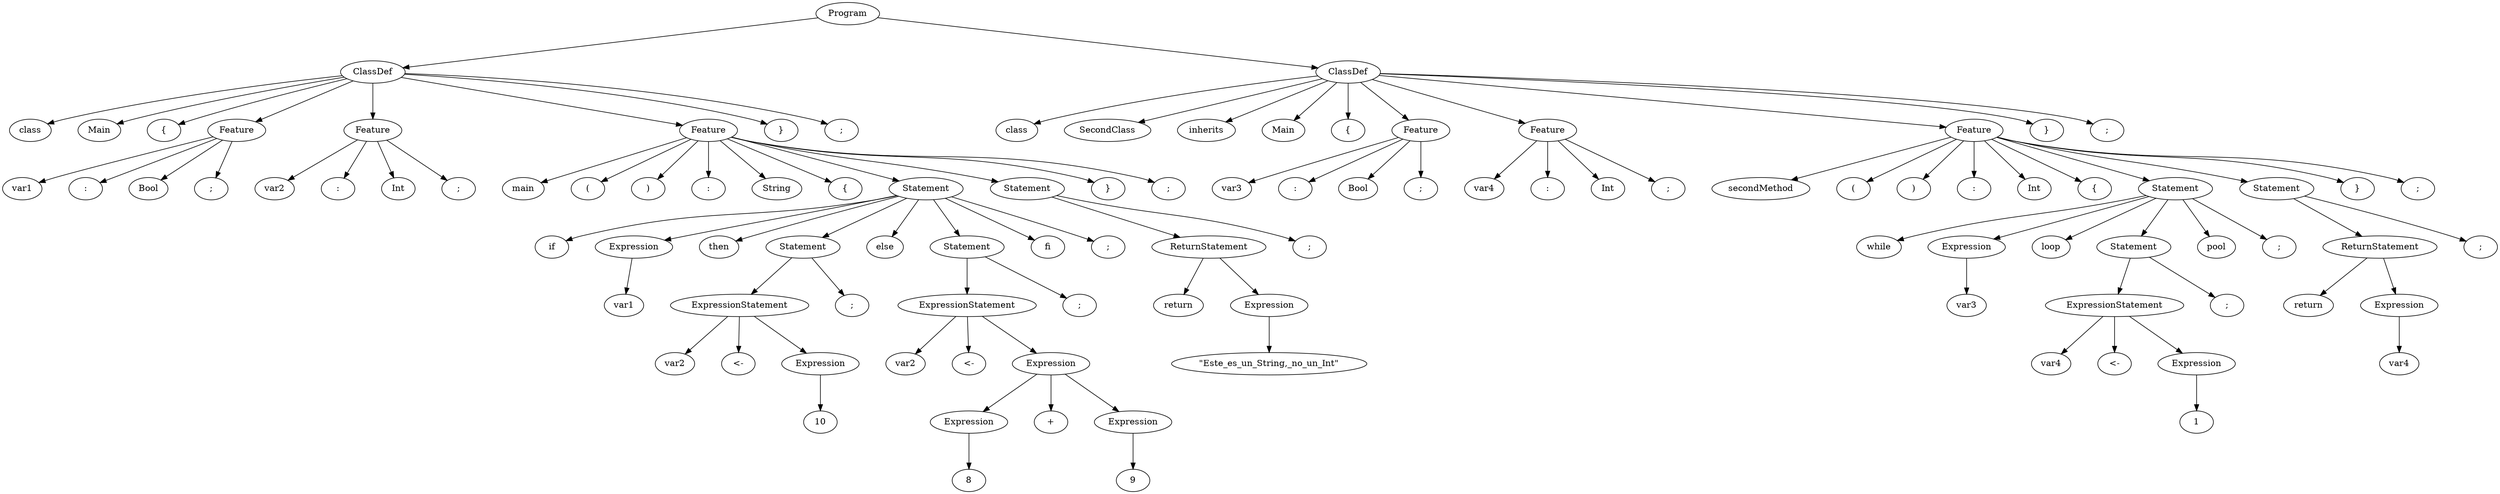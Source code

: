 digraph tree {
rankdir=TB;
nodesep=0.6;
ranksep=0.8;
    "Program_2340662294816" [label="Program"];
    "ClassDef_2340662295040" [label="ClassDef"];
    "class_2340646877888" [label="class"];
    "Main_2340687928000" [label="Main"];
    "{_2340687927680" [label="{"];
    "Feature_2340662295152" [label="Feature"];
    "var1_2340687929728" [label="var1"];
    ":_2340687930368" [label=":"];
    "Bool_2340687930432" [label="Bool"];
    ";_2340687930496" [label=";"];
    "Feature_2340662295600" [label="Feature"];
    "var2_2340687930240" [label="var2"];
    ":_2340687930688" [label=":"];
    "Int_2340687930752" [label="Int"];
    ";_2340687930816" [label=";"];
    "Feature_2340662295712" [label="Feature"];
    "main_2340687930944" [label="main"];
    "(_2340687931072" [label="("];
    ")_2340687931200" [label=")"];
    ":_2340687931264" [label=":"];
    "String_2340687931328" [label="String"];
    "{_2340687931456" [label="{"];
    "Statement_2340662295936" [label="Statement"];
    "if_2340659977600" [label="if"];
    "Expression_2340662296048" [label="Expression"];
    "var1_2340687931840" [label="var1"];
    "then_2340687935104" [label="then"];
    "Statement_2340688036128" [label="Statement"];
    "ExpressionStatement_2340688036240" [label="ExpressionStatement"];
    "var2_2340687933824" [label="var2"];
    "<-_2340687935168" [label="<-"];
    "Expression_2340688036352" [label="Expression"];
    "10_2340687935360" [label="10"];
    ";_2340687935232" [label=";"];
    "else_2340687935424" [label="else"];
    "Statement_2340688036688" [label="Statement"];
    "ExpressionStatement_2340688036800" [label="ExpressionStatement"];
    "var2_2340687935488" [label="var2"];
    "<-_2340687935552" [label="<-"];
    "Expression_2340688037360" [label="Expression"];
    "Expression_2340688036912" [label="Expression"];
    "8_2340687935744" [label="8"];
    "+_2340660596352" [label="+"];
    "Expression_2340688037472" [label="Expression"];
    "9_2340687936320" [label="9"];
    ";_2340688068992" [label=";"];
    "fi_2340688069056" [label="fi"];
    ";_2340688069120" [label=";"];
    "Statement_2340688037696" [label="Statement"];
    "ReturnStatement_2340688037808" [label="ReturnStatement"];
    "return_2340688068864" [label="return"];
    "Expression_2340688037920" [label="Expression"];
    "\\\"Este_es_un_String,_no_un_Int\\\"_2340688069440" [label="\"Este_es_un_String,_no_un_Int\""];
    ";_2340688069376" [label=";"];
    "}_2340688069504" [label="}"];
    ";_2340687930880" [label=";"];
    "}_2340688069568" [label="}"];
    ";_2340688069632" [label=";"];
    "ClassDef_2340688038144" [label="ClassDef"];
    "class_2340688069824" [label="class"];
    "SecondClass_2340688069312" [label="SecondClass"];
    "inherits_2340688069888" [label="inherits"];
    "Main_2340688069952" [label="Main"];
    "{_2340688070016" [label="{"];
    "Feature_2340688038256" [label="Feature"];
    "var3_2340688070208" [label="var3"];
    ":_2340688070080" [label=":"];
    "Bool_2340688070272" [label="Bool"];
    ";_2340688070336" [label=";"];
    "Feature_2340688038368" [label="Feature"];
    "var4_2340688070464" [label="var4"];
    ":_2340688070144" [label=":"];
    "Int_2340688070528" [label="Int"];
    ";_2340688070592" [label=";"];
    "Feature_2340688038480" [label="Feature"];
    "secondMethod_2340688070720" [label="secondMethod"];
    "(_2340688070400" [label="("];
    ")_2340688070784" [label=")"];
    ":_2340688070848" [label=":"];
    "Int_2340688070912" [label="Int"];
    "{_2340688071040" [label="{"];
    "Statement_2340688038592" [label="Statement"];
    "while_2340688071168" [label="while"];
    "Expression_2340688038704" [label="Expression"];
    "var3_2340688071232" [label="var3"];
    "loop_2340688071104" [label="loop"];
    "Statement_2340688039040" [label="Statement"];
    "ExpressionStatement_2340688039152" [label="ExpressionStatement"];
    "var4_2340688070976" [label="var4"];
    "<-_2340688071296" [label="<-"];
    "Expression_2340688039264" [label="Expression"];
    "1_2340688071488" [label="1"];
    ";_2340688071360" [label=";"];
    "pool_2340688071552" [label="pool"];
    ";_2340688071680" [label=";"];
    "Statement_2340688039376" [label="Statement"];
    "ReturnStatement_2340688039488" [label="ReturnStatement"];
    "return_2340688071616" [label="return"];
    "Expression_2340688039600" [label="Expression"];
    "var4_2340688071872" [label="var4"];
    ";_2340688071808" [label=";"];
    "}_2340688071936" [label="}"];
    ";_2340688071744" [label=";"];
    "}_2340688072000" [label="}"];
    ";_2340688070656" [label=";"];
    "Program_2340662294816" -> "ClassDef_2340662295040";
    "Program_2340662294816" -> "ClassDef_2340688038144";
    "ClassDef_2340662295040" -> "class_2340646877888";
    "ClassDef_2340662295040" -> "Main_2340687928000";
    "ClassDef_2340662295040" -> "{_2340687927680";
    "ClassDef_2340662295040" -> "Feature_2340662295152";
    "ClassDef_2340662295040" -> "Feature_2340662295600";
    "ClassDef_2340662295040" -> "Feature_2340662295712";
    "ClassDef_2340662295040" -> "}_2340688069568";
    "ClassDef_2340662295040" -> ";_2340688069632";
    "Feature_2340662295152" -> "var1_2340687929728";
    "Feature_2340662295152" -> ":_2340687930368";
    "Feature_2340662295152" -> "Bool_2340687930432";
    "Feature_2340662295152" -> ";_2340687930496";
    "Feature_2340662295600" -> "var2_2340687930240";
    "Feature_2340662295600" -> ":_2340687930688";
    "Feature_2340662295600" -> "Int_2340687930752";
    "Feature_2340662295600" -> ";_2340687930816";
    "Feature_2340662295712" -> "main_2340687930944";
    "Feature_2340662295712" -> "(_2340687931072";
    "Feature_2340662295712" -> ")_2340687931200";
    "Feature_2340662295712" -> ":_2340687931264";
    "Feature_2340662295712" -> "String_2340687931328";
    "Feature_2340662295712" -> "{_2340687931456";
    "Feature_2340662295712" -> "Statement_2340662295936";
    "Feature_2340662295712" -> "Statement_2340688037696";
    "Feature_2340662295712" -> "}_2340688069504";
    "Feature_2340662295712" -> ";_2340687930880";
    "Statement_2340662295936" -> "if_2340659977600";
    "Statement_2340662295936" -> "Expression_2340662296048";
    "Statement_2340662295936" -> "then_2340687935104";
    "Statement_2340662295936" -> "Statement_2340688036128";
    "Statement_2340662295936" -> "else_2340687935424";
    "Statement_2340662295936" -> "Statement_2340688036688";
    "Statement_2340662295936" -> "fi_2340688069056";
    "Statement_2340662295936" -> ";_2340688069120";
    "Expression_2340662296048" -> "var1_2340687931840";
    "Statement_2340688036128" -> "ExpressionStatement_2340688036240";
    "Statement_2340688036128" -> ";_2340687935232";
    "ExpressionStatement_2340688036240" -> "var2_2340687933824";
    "ExpressionStatement_2340688036240" -> "<-_2340687935168";
    "ExpressionStatement_2340688036240" -> "Expression_2340688036352";
    "Expression_2340688036352" -> "10_2340687935360";
    "Statement_2340688036688" -> "ExpressionStatement_2340688036800";
    "Statement_2340688036688" -> ";_2340688068992";
    "ExpressionStatement_2340688036800" -> "var2_2340687935488";
    "ExpressionStatement_2340688036800" -> "<-_2340687935552";
    "ExpressionStatement_2340688036800" -> "Expression_2340688037360";
    "Expression_2340688037360" -> "Expression_2340688036912";
    "Expression_2340688037360" -> "+_2340660596352";
    "Expression_2340688037360" -> "Expression_2340688037472";
    "Expression_2340688036912" -> "8_2340687935744";
    "Expression_2340688037472" -> "9_2340687936320";
    "Statement_2340688037696" -> "ReturnStatement_2340688037808";
    "Statement_2340688037696" -> ";_2340688069376";
    "ReturnStatement_2340688037808" -> "return_2340688068864";
    "ReturnStatement_2340688037808" -> "Expression_2340688037920";
    "Expression_2340688037920" -> "\\\"Este_es_un_String,_no_un_Int\\\"_2340688069440";
    "ClassDef_2340688038144" -> "class_2340688069824";
    "ClassDef_2340688038144" -> "SecondClass_2340688069312";
    "ClassDef_2340688038144" -> "inherits_2340688069888";
    "ClassDef_2340688038144" -> "Main_2340688069952";
    "ClassDef_2340688038144" -> "{_2340688070016";
    "ClassDef_2340688038144" -> "Feature_2340688038256";
    "ClassDef_2340688038144" -> "Feature_2340688038368";
    "ClassDef_2340688038144" -> "Feature_2340688038480";
    "ClassDef_2340688038144" -> "}_2340688072000";
    "ClassDef_2340688038144" -> ";_2340688070656";
    "Feature_2340688038256" -> "var3_2340688070208";
    "Feature_2340688038256" -> ":_2340688070080";
    "Feature_2340688038256" -> "Bool_2340688070272";
    "Feature_2340688038256" -> ";_2340688070336";
    "Feature_2340688038368" -> "var4_2340688070464";
    "Feature_2340688038368" -> ":_2340688070144";
    "Feature_2340688038368" -> "Int_2340688070528";
    "Feature_2340688038368" -> ";_2340688070592";
    "Feature_2340688038480" -> "secondMethod_2340688070720";
    "Feature_2340688038480" -> "(_2340688070400";
    "Feature_2340688038480" -> ")_2340688070784";
    "Feature_2340688038480" -> ":_2340688070848";
    "Feature_2340688038480" -> "Int_2340688070912";
    "Feature_2340688038480" -> "{_2340688071040";
    "Feature_2340688038480" -> "Statement_2340688038592";
    "Feature_2340688038480" -> "Statement_2340688039376";
    "Feature_2340688038480" -> "}_2340688071936";
    "Feature_2340688038480" -> ";_2340688071744";
    "Statement_2340688038592" -> "while_2340688071168";
    "Statement_2340688038592" -> "Expression_2340688038704";
    "Statement_2340688038592" -> "loop_2340688071104";
    "Statement_2340688038592" -> "Statement_2340688039040";
    "Statement_2340688038592" -> "pool_2340688071552";
    "Statement_2340688038592" -> ";_2340688071680";
    "Expression_2340688038704" -> "var3_2340688071232";
    "Statement_2340688039040" -> "ExpressionStatement_2340688039152";
    "Statement_2340688039040" -> ";_2340688071360";
    "ExpressionStatement_2340688039152" -> "var4_2340688070976";
    "ExpressionStatement_2340688039152" -> "<-_2340688071296";
    "ExpressionStatement_2340688039152" -> "Expression_2340688039264";
    "Expression_2340688039264" -> "1_2340688071488";
    "Statement_2340688039376" -> "ReturnStatement_2340688039488";
    "Statement_2340688039376" -> ";_2340688071808";
    "ReturnStatement_2340688039488" -> "return_2340688071616";
    "ReturnStatement_2340688039488" -> "Expression_2340688039600";
    "Expression_2340688039600" -> "var4_2340688071872";
}
